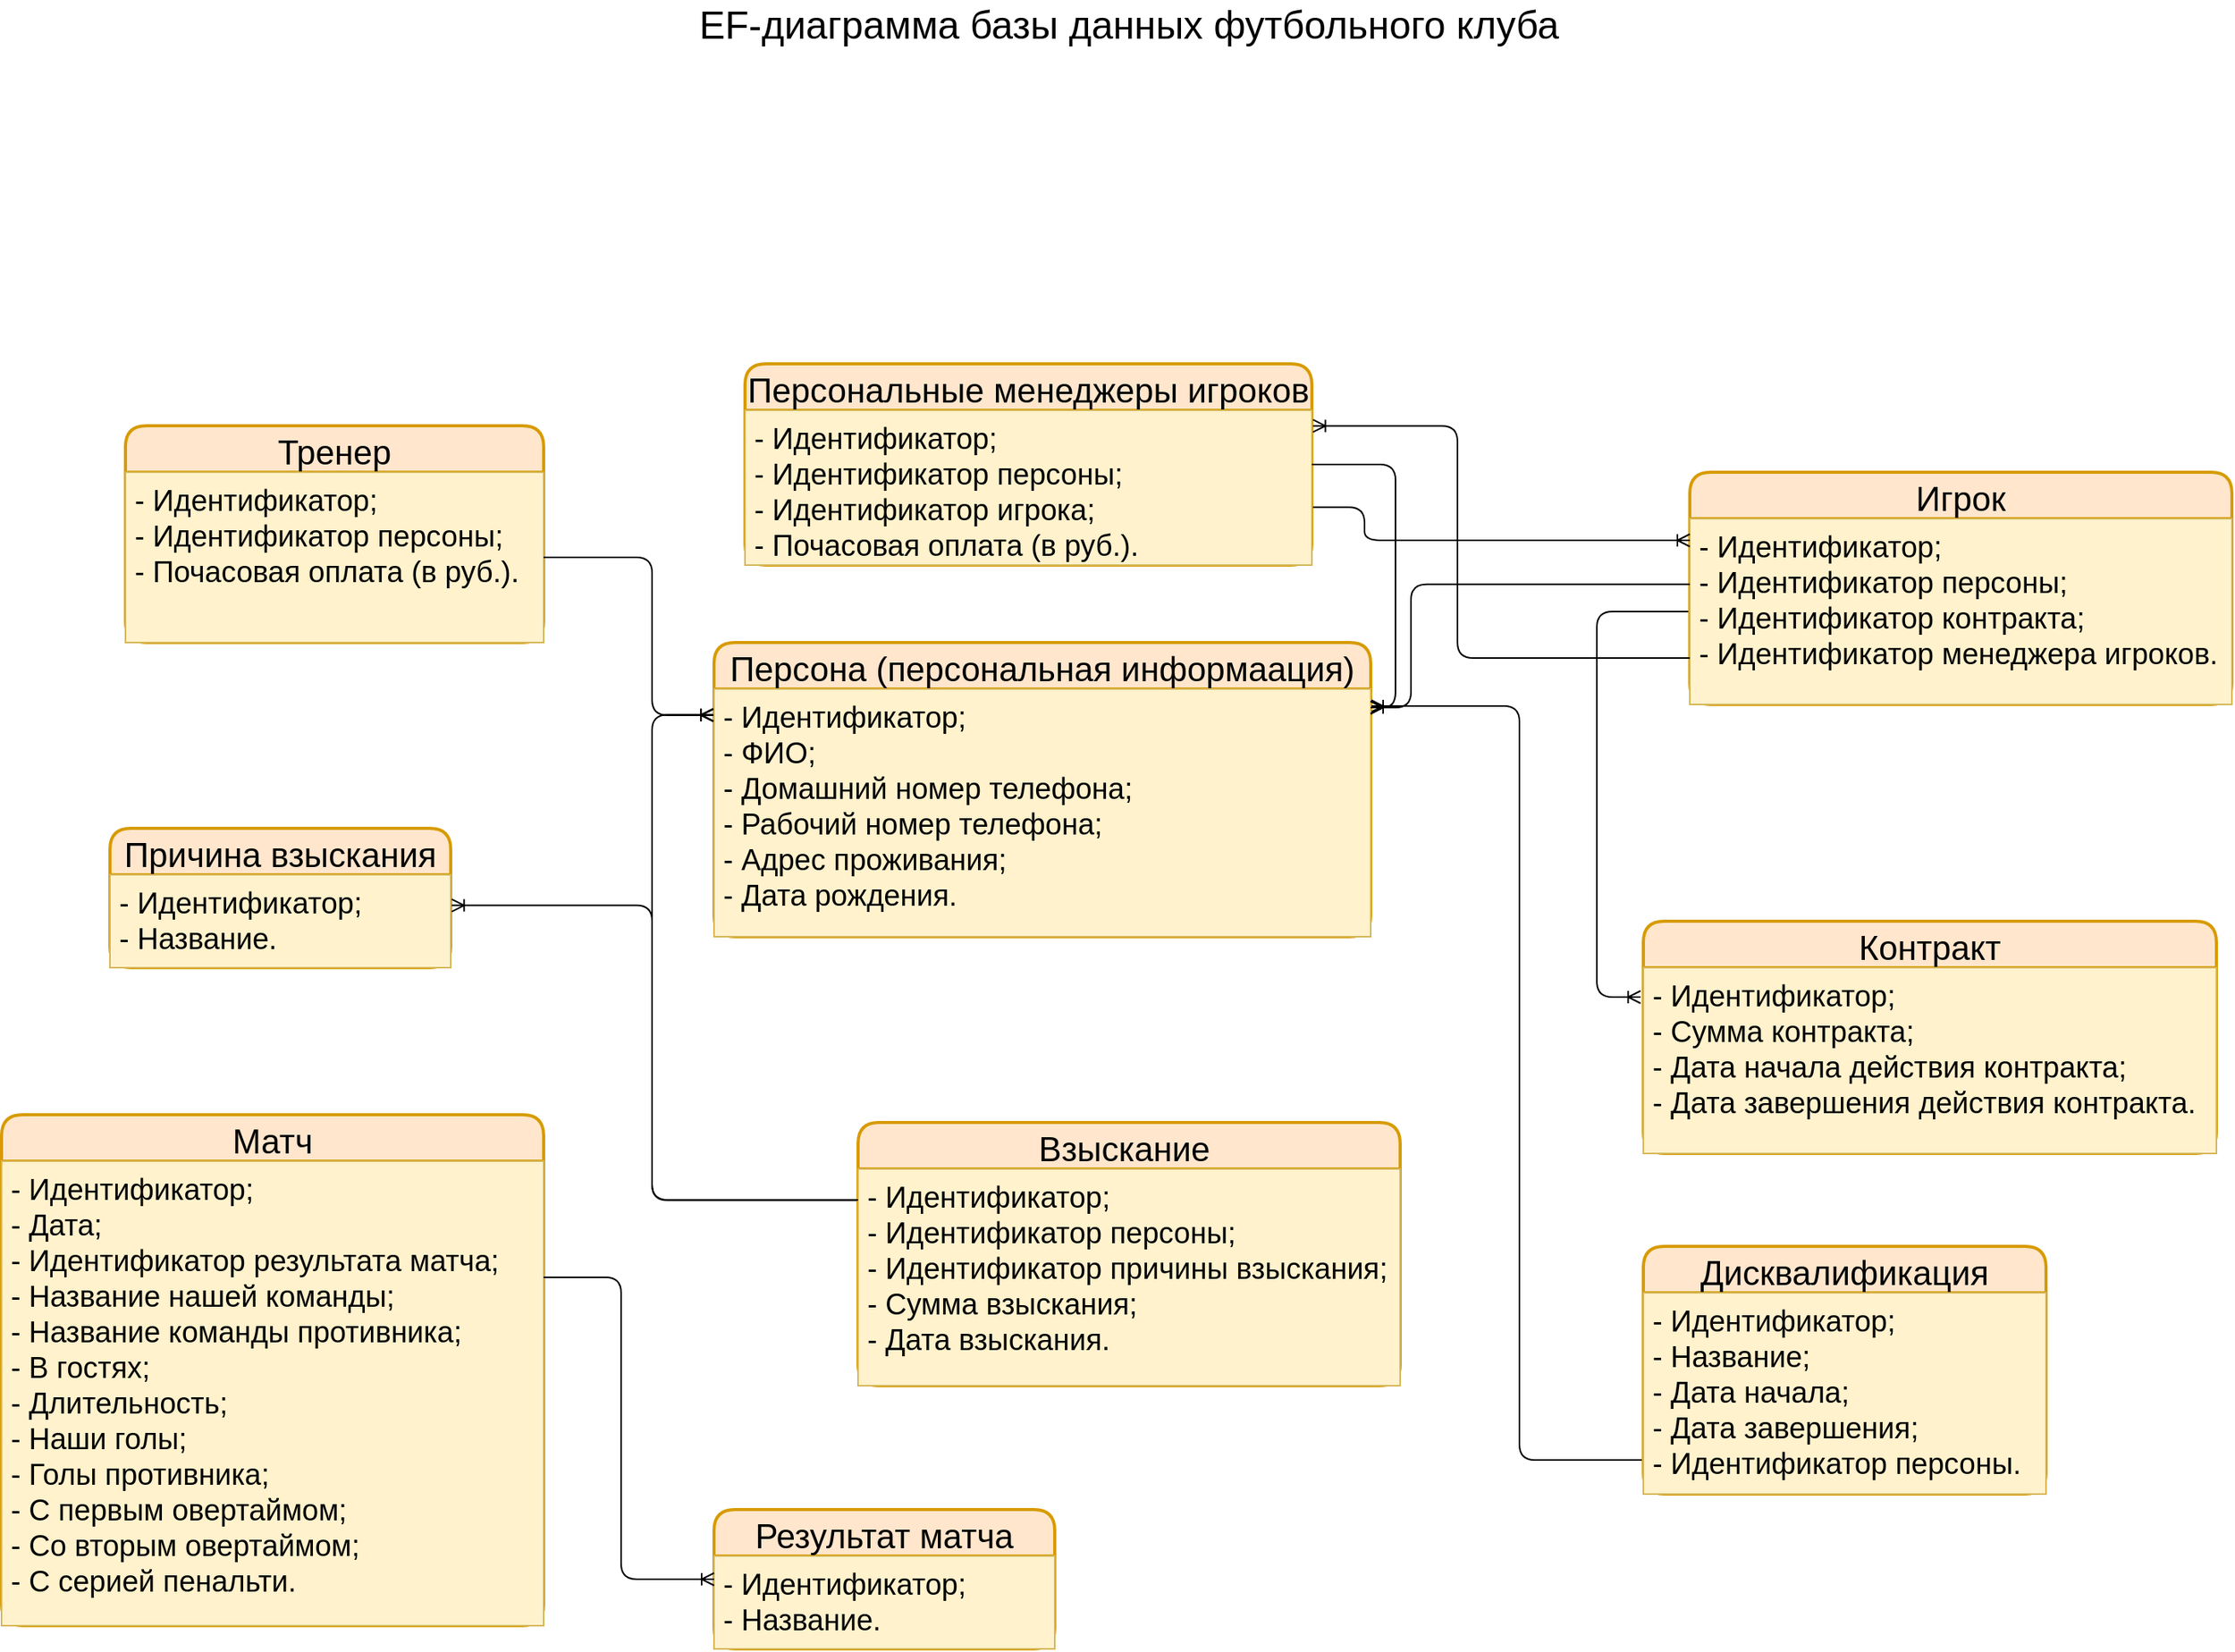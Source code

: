 <mxfile version="13.9.9" type="device"><diagram id="imZV-KPew_LiN4KgsDFm" name="Страница 1"><mxGraphModel dx="2595" dy="1518" grid="1" gridSize="10" guides="1" tooltips="1" connect="1" arrows="1" fold="1" page="1" pageScale="1" pageWidth="827" pageHeight="1169" math="0" shadow="0"><root><mxCell id="0"/><mxCell id="1" parent="0"/><mxCell id="9UrjNnF1BVqQDxZGKUvh-1" value="&lt;font style=&quot;font-size: 25px&quot;&gt;EF-диаграмма базы данных футбольного клуба&lt;/font&gt;" style="text;html=1;strokeColor=none;fillColor=none;align=center;verticalAlign=middle;whiteSpace=wrap;rounded=0;" vertex="1" parent="1"><mxGeometry x="503" y="30" width="610" height="20" as="geometry"/></mxCell><mxCell id="9UrjNnF1BVqQDxZGKUvh-3" value="Персона (персональная информаация)" style="swimlane;childLayout=stackLayout;horizontal=1;startSize=30;horizontalStack=0;rounded=1;fontSize=22;fontStyle=0;strokeWidth=2;resizeParent=0;resizeLast=1;shadow=0;dashed=0;align=center;fillColor=#ffe6cc;strokeColor=#d79b00;" vertex="1" parent="1"><mxGeometry x="540" y="440" width="424" height="190" as="geometry"/></mxCell><mxCell id="9UrjNnF1BVqQDxZGKUvh-37" value="" style="edgeStyle=orthogonalEdgeStyle;fontSize=12;html=1;endArrow=ERoneToMany;" edge="1" parent="9UrjNnF1BVqQDxZGKUvh-3" target="9UrjNnF1BVqQDxZGKUvh-4"><mxGeometry width="100" height="100" relative="1" as="geometry"><mxPoint x="600" y="528" as="sourcePoint"/><mxPoint x="424" y="41" as="targetPoint"/><Array as="points"><mxPoint x="520" y="528"/><mxPoint x="520" y="41"/></Array></mxGeometry></mxCell><mxCell id="9UrjNnF1BVqQDxZGKUvh-4" value="- Идентификатор;&#10;- ФИО;&#10;- Домашний номер телефона;&#10;- Рабочий номер телефона;&#10;- Адрес проживания;&#10;- Дата рождения." style="align=left;strokeColor=#d6b656;fillColor=#fff2cc;spacingLeft=4;fontSize=19;verticalAlign=top;resizable=0;rotatable=0;part=1;" vertex="1" parent="9UrjNnF1BVqQDxZGKUvh-3"><mxGeometry y="30" width="424" height="160" as="geometry"/></mxCell><mxCell id="9UrjNnF1BVqQDxZGKUvh-5" value="Тренер" style="swimlane;childLayout=stackLayout;horizontal=1;startSize=30;horizontalStack=0;rounded=1;fontSize=22;fontStyle=0;strokeWidth=2;resizeParent=0;resizeLast=1;shadow=0;dashed=0;align=center;fillColor=#ffe6cc;strokeColor=#d79b00;" vertex="1" parent="1"><mxGeometry x="160" y="300" width="270" height="140" as="geometry"/></mxCell><mxCell id="9UrjNnF1BVqQDxZGKUvh-6" value="- Идентификатор;&#10;- Идентификатор персоны;&#10;- Почасовая оплата (в руб.)." style="align=left;strokeColor=#d6b656;fillColor=#fff2cc;spacingLeft=4;fontSize=19;verticalAlign=top;resizable=0;rotatable=0;part=1;" vertex="1" parent="9UrjNnF1BVqQDxZGKUvh-5"><mxGeometry y="30" width="270" height="110" as="geometry"/></mxCell><mxCell id="9UrjNnF1BVqQDxZGKUvh-7" value="" style="edgeStyle=orthogonalEdgeStyle;fontSize=12;html=1;endArrow=ERoneToMany;exitX=1;exitY=0.5;exitDx=0;exitDy=0;entryX=-0.001;entryY=0.105;entryDx=0;entryDy=0;entryPerimeter=0;" edge="1" parent="1" source="9UrjNnF1BVqQDxZGKUvh-6" target="9UrjNnF1BVqQDxZGKUvh-4"><mxGeometry width="100" height="100" relative="1" as="geometry"><mxPoint x="770" y="570" as="sourcePoint"/><mxPoint x="870" y="470" as="targetPoint"/><Array as="points"><mxPoint x="500" y="385"/><mxPoint x="500" y="487"/><mxPoint x="540" y="487"/></Array></mxGeometry></mxCell><mxCell id="9UrjNnF1BVqQDxZGKUvh-8" value="Контракт" style="swimlane;childLayout=stackLayout;horizontal=1;startSize=30;horizontalStack=0;rounded=1;fontSize=22;fontStyle=0;strokeWidth=2;resizeParent=0;resizeLast=1;shadow=0;dashed=0;align=center;fillColor=#ffe6cc;strokeColor=#d79b00;" vertex="1" parent="1"><mxGeometry x="1140" y="620" width="370" height="150" as="geometry"/></mxCell><mxCell id="9UrjNnF1BVqQDxZGKUvh-9" value="- Идентификатор;&#10;- Сумма контракта;&#10;- Дата начала действия контракта;&#10;- Дата завершения действия контракта." style="align=left;strokeColor=#d6b656;fillColor=#fff2cc;spacingLeft=4;fontSize=19;verticalAlign=top;resizable=0;rotatable=0;part=1;" vertex="1" parent="9UrjNnF1BVqQDxZGKUvh-8"><mxGeometry y="30" width="370" height="120" as="geometry"/></mxCell><mxCell id="9UrjNnF1BVqQDxZGKUvh-10" value="Персональные менеджеры игроков" style="swimlane;childLayout=stackLayout;horizontal=1;startSize=30;horizontalStack=0;rounded=1;fontSize=22;fontStyle=0;strokeWidth=2;resizeParent=0;resizeLast=1;shadow=0;dashed=0;align=center;fillColor=#ffe6cc;strokeColor=#d79b00;" vertex="1" parent="1"><mxGeometry x="560" y="260" width="366" height="130" as="geometry"/></mxCell><mxCell id="9UrjNnF1BVqQDxZGKUvh-11" value="- Идентификатор;&#10;- Идентификатор персоны;&#10;- Идентификатор игрока;&#10;- Почасовая оплата (в руб.)." style="align=left;strokeColor=#d6b656;fillColor=#fff2cc;spacingLeft=4;fontSize=19;verticalAlign=top;resizable=0;rotatable=0;part=1;" vertex="1" parent="9UrjNnF1BVqQDxZGKUvh-10"><mxGeometry y="30" width="366" height="100" as="geometry"/></mxCell><mxCell id="9UrjNnF1BVqQDxZGKUvh-13" value="" style="edgeStyle=orthogonalEdgeStyle;fontSize=12;html=1;endArrow=ERoneToMany;exitX=1;exitY=0.5;exitDx=0;exitDy=0;" edge="1" parent="1" source="9UrjNnF1BVqQDxZGKUvh-10"><mxGeometry width="100" height="100" relative="1" as="geometry"><mxPoint x="960" y="318.23" as="sourcePoint"/><mxPoint x="964" y="482" as="targetPoint"/><Array as="points"><mxPoint x="980" y="325"/><mxPoint x="980" y="482"/></Array></mxGeometry></mxCell><mxCell id="9UrjNnF1BVqQDxZGKUvh-15" value="Игрок" style="swimlane;childLayout=stackLayout;horizontal=1;startSize=30;horizontalStack=0;rounded=1;fontSize=22;fontStyle=0;strokeWidth=2;resizeParent=0;resizeLast=1;shadow=0;dashed=0;align=center;fillColor=#ffe6cc;strokeColor=#d79b00;" vertex="1" parent="1"><mxGeometry x="1170" y="330" width="350" height="150" as="geometry"/></mxCell><mxCell id="9UrjNnF1BVqQDxZGKUvh-16" value="- Идентификатор;&#10;- Идентификатор персоны;&#10;- Идентификатор контракта;&#10;- Идентификатор менеджера игроков." style="align=left;strokeColor=#d6b656;fillColor=#fff2cc;spacingLeft=4;fontSize=19;verticalAlign=top;resizable=0;rotatable=0;part=1;" vertex="1" parent="9UrjNnF1BVqQDxZGKUvh-15"><mxGeometry y="30" width="350" height="120" as="geometry"/></mxCell><mxCell id="9UrjNnF1BVqQDxZGKUvh-19" value="" style="edgeStyle=orthogonalEdgeStyle;fontSize=12;html=1;endArrow=ERoneToMany;exitX=0;exitY=0.353;exitDx=0;exitDy=0;exitPerimeter=0;" edge="1" parent="1" source="9UrjNnF1BVqQDxZGKUvh-16" target="9UrjNnF1BVqQDxZGKUvh-4"><mxGeometry width="100" height="100" relative="1" as="geometry"><mxPoint x="936" y="325" as="sourcePoint"/><mxPoint x="974" y="492" as="targetPoint"/><Array as="points"><mxPoint x="990" y="402"/><mxPoint x="990" y="482"/></Array></mxGeometry></mxCell><mxCell id="9UrjNnF1BVqQDxZGKUvh-20" value="" style="edgeStyle=orthogonalEdgeStyle;fontSize=12;html=1;endArrow=ERoneToMany;entryX=-0.005;entryY=0.16;entryDx=0;entryDy=0;entryPerimeter=0;" edge="1" parent="1" target="9UrjNnF1BVqQDxZGKUvh-9"><mxGeometry width="100" height="100" relative="1" as="geometry"><mxPoint x="1169" y="420" as="sourcePoint"/><mxPoint x="974" y="491.77" as="targetPoint"/><Array as="points"><mxPoint x="1110" y="420"/><mxPoint x="1110" y="669"/><mxPoint x="1138" y="669"/></Array></mxGeometry></mxCell><mxCell id="9UrjNnF1BVqQDxZGKUvh-24" value="" style="edgeStyle=orthogonalEdgeStyle;fontSize=12;html=1;endArrow=ERoneToMany;exitX=0;exitY=0.75;exitDx=0;exitDy=0;entryX=1.002;entryY=0.101;entryDx=0;entryDy=0;entryPerimeter=0;" edge="1" parent="1" source="9UrjNnF1BVqQDxZGKUvh-16" target="9UrjNnF1BVqQDxZGKUvh-11"><mxGeometry width="100" height="100" relative="1" as="geometry"><mxPoint x="1030" y="360" as="sourcePoint"/><mxPoint x="930" y="300" as="targetPoint"/><Array as="points"><mxPoint x="1020" y="450"/><mxPoint x="1020" y="300"/></Array></mxGeometry></mxCell><mxCell id="9UrjNnF1BVqQDxZGKUvh-25" value="" style="edgeStyle=orthogonalEdgeStyle;fontSize=12;html=1;endArrow=ERoneToMany;exitX=1.002;exitY=0.626;exitDx=0;exitDy=0;exitPerimeter=0;" edge="1" parent="1" source="9UrjNnF1BVqQDxZGKUvh-11" target="9UrjNnF1BVqQDxZGKUvh-16"><mxGeometry width="100" height="100" relative="1" as="geometry"><mxPoint x="979.52" y="360" as="sourcePoint"/><mxPoint x="978.75" y="486.64" as="targetPoint"/><Array as="points"><mxPoint x="960" y="353"/><mxPoint x="960" y="374"/></Array></mxGeometry></mxCell><mxCell id="9UrjNnF1BVqQDxZGKUvh-26" value="Причина взыскания" style="swimlane;childLayout=stackLayout;horizontal=1;startSize=30;horizontalStack=0;rounded=1;fontSize=22;fontStyle=0;strokeWidth=2;resizeParent=0;resizeLast=1;shadow=0;dashed=0;align=center;fillColor=#ffe6cc;strokeColor=#d79b00;" vertex="1" parent="1"><mxGeometry x="150" y="560" width="220" height="90" as="geometry"/></mxCell><mxCell id="9UrjNnF1BVqQDxZGKUvh-27" value="- Идентификатор;&#10;- Название." style="align=left;strokeColor=#d6b656;fillColor=#fff2cc;spacingLeft=4;fontSize=19;verticalAlign=top;resizable=0;rotatable=0;part=1;" vertex="1" parent="9UrjNnF1BVqQDxZGKUvh-26"><mxGeometry y="30" width="220" height="60" as="geometry"/></mxCell><mxCell id="9UrjNnF1BVqQDxZGKUvh-28" value="Взыскание " style="swimlane;childLayout=stackLayout;horizontal=1;startSize=30;horizontalStack=0;rounded=1;fontSize=22;fontStyle=0;strokeWidth=2;resizeParent=0;resizeLast=1;shadow=0;dashed=0;align=center;fillColor=#ffe6cc;strokeColor=#d79b00;" vertex="1" parent="1"><mxGeometry x="633" y="750" width="350" height="170" as="geometry"/></mxCell><mxCell id="9UrjNnF1BVqQDxZGKUvh-29" value="- Идентификатор;&#10;- Идентификатор персоны;&#10;- Идентификатор причины взыскания;&#10;- Сумма взыскания;&#10;- Дата взыскания." style="align=left;strokeColor=#d6b656;fillColor=#fff2cc;spacingLeft=4;fontSize=19;verticalAlign=top;resizable=0;rotatable=0;part=1;" vertex="1" parent="9UrjNnF1BVqQDxZGKUvh-28"><mxGeometry y="30" width="350" height="140" as="geometry"/></mxCell><mxCell id="9UrjNnF1BVqQDxZGKUvh-31" value="" style="edgeStyle=orthogonalEdgeStyle;fontSize=12;html=1;endArrow=ERoneToMany;exitX=-0.002;exitY=0.145;exitDx=0;exitDy=0;exitPerimeter=0;entryX=1.003;entryY=0.33;entryDx=0;entryDy=0;entryPerimeter=0;" edge="1" parent="1" source="9UrjNnF1BVqQDxZGKUvh-29" target="9UrjNnF1BVqQDxZGKUvh-27"><mxGeometry width="100" height="100" relative="1" as="geometry"><mxPoint x="709" y="800" as="sourcePoint"/><mxPoint x="400" y="734" as="targetPoint"/><Array as="points"><mxPoint x="500" y="800"/><mxPoint x="500" y="610"/></Array></mxGeometry></mxCell><mxCell id="9UrjNnF1BVqQDxZGKUvh-34" value="" style="edgeStyle=orthogonalEdgeStyle;fontSize=12;html=1;endArrow=ERoneToMany;entryX=-0.001;entryY=0.104;entryDx=0;entryDy=0;entryPerimeter=0;" edge="1" parent="1" source="9UrjNnF1BVqQDxZGKUvh-29" target="9UrjNnF1BVqQDxZGKUvh-4"><mxGeometry width="100" height="100" relative="1" as="geometry"><mxPoint x="630" y="800" as="sourcePoint"/><mxPoint x="670" y="500" as="targetPoint"/><Array as="points"><mxPoint x="500" y="800"/><mxPoint x="500" y="487"/></Array></mxGeometry></mxCell><mxCell id="9UrjNnF1BVqQDxZGKUvh-35" value="Дисквалификация" style="swimlane;childLayout=stackLayout;horizontal=1;startSize=30;horizontalStack=0;rounded=1;fontSize=22;fontStyle=0;strokeWidth=2;resizeParent=0;resizeLast=1;shadow=0;dashed=0;align=center;fillColor=#ffe6cc;strokeColor=#d79b00;" vertex="1" parent="1"><mxGeometry x="1140" y="830" width="260" height="160" as="geometry"/></mxCell><mxCell id="9UrjNnF1BVqQDxZGKUvh-36" value="- Идентификатор;&#10;- Название;&#10;- Дата начала;&#10;- Дата завершения;&#10;- Идентификатор персоны." style="align=left;strokeColor=#d6b656;fillColor=#fff2cc;spacingLeft=4;fontSize=19;verticalAlign=top;resizable=0;rotatable=0;part=1;" vertex="1" parent="9UrjNnF1BVqQDxZGKUvh-35"><mxGeometry y="30" width="260" height="130" as="geometry"/></mxCell><mxCell id="9UrjNnF1BVqQDxZGKUvh-43" value="Результат матча" style="swimlane;childLayout=stackLayout;horizontal=1;startSize=30;horizontalStack=0;rounded=1;fontSize=22;fontStyle=0;strokeWidth=2;resizeParent=0;resizeLast=1;shadow=0;dashed=0;align=center;fillColor=#ffe6cc;strokeColor=#d79b00;" vertex="1" parent="1"><mxGeometry x="540" y="1000" width="220" height="90" as="geometry"/></mxCell><mxCell id="9UrjNnF1BVqQDxZGKUvh-44" value="- Идентификатор;&#10;- Название." style="align=left;strokeColor=#d6b656;fillColor=#fff2cc;spacingLeft=4;fontSize=19;verticalAlign=top;resizable=0;rotatable=0;part=1;" vertex="1" parent="9UrjNnF1BVqQDxZGKUvh-43"><mxGeometry y="30" width="220" height="60" as="geometry"/></mxCell><mxCell id="9UrjNnF1BVqQDxZGKUvh-45" value="Матч" style="swimlane;childLayout=stackLayout;horizontal=1;startSize=30;horizontalStack=0;rounded=1;fontSize=22;fontStyle=0;strokeWidth=2;resizeParent=0;resizeLast=1;shadow=0;dashed=0;align=center;fillColor=#ffe6cc;strokeColor=#d79b00;" vertex="1" parent="1"><mxGeometry x="80" y="745" width="350" height="330" as="geometry"/></mxCell><mxCell id="9UrjNnF1BVqQDxZGKUvh-46" value="- Идентификатор;&#10;- Дата;&#10;- Идентификатор результата матча;&#10;- Название нашей команды;&#10;- Название команды противника;&#10;- В гостях;&#10;- Длительность;&#10;- Наши голы;&#10;- Голы противника;&#10;- С первым овертаймом;&#10;- Со вторым овертаймом;&#10;- С серией пенальти." style="align=left;strokeColor=#d6b656;fillColor=#fff2cc;spacingLeft=4;fontSize=19;verticalAlign=top;resizable=0;rotatable=0;part=1;" vertex="1" parent="9UrjNnF1BVqQDxZGKUvh-45"><mxGeometry y="30" width="350" height="300" as="geometry"/></mxCell><mxCell id="9UrjNnF1BVqQDxZGKUvh-48" value="" style="edgeStyle=orthogonalEdgeStyle;fontSize=12;html=1;endArrow=ERoneToMany;entryX=0;entryY=0.5;entryDx=0;entryDy=0;exitX=1;exitY=0.25;exitDx=0;exitDy=0;" edge="1" parent="1" source="9UrjNnF1BVqQDxZGKUvh-46" target="9UrjNnF1BVqQDxZGKUvh-43"><mxGeometry width="100" height="100" relative="1" as="geometry"><mxPoint x="503" y="880" as="sourcePoint"/><mxPoint x="472.15" y="1129.2" as="targetPoint"/><Array as="points"><mxPoint x="480" y="850"/><mxPoint x="480" y="1045"/></Array></mxGeometry></mxCell></root></mxGraphModel></diagram></mxfile>